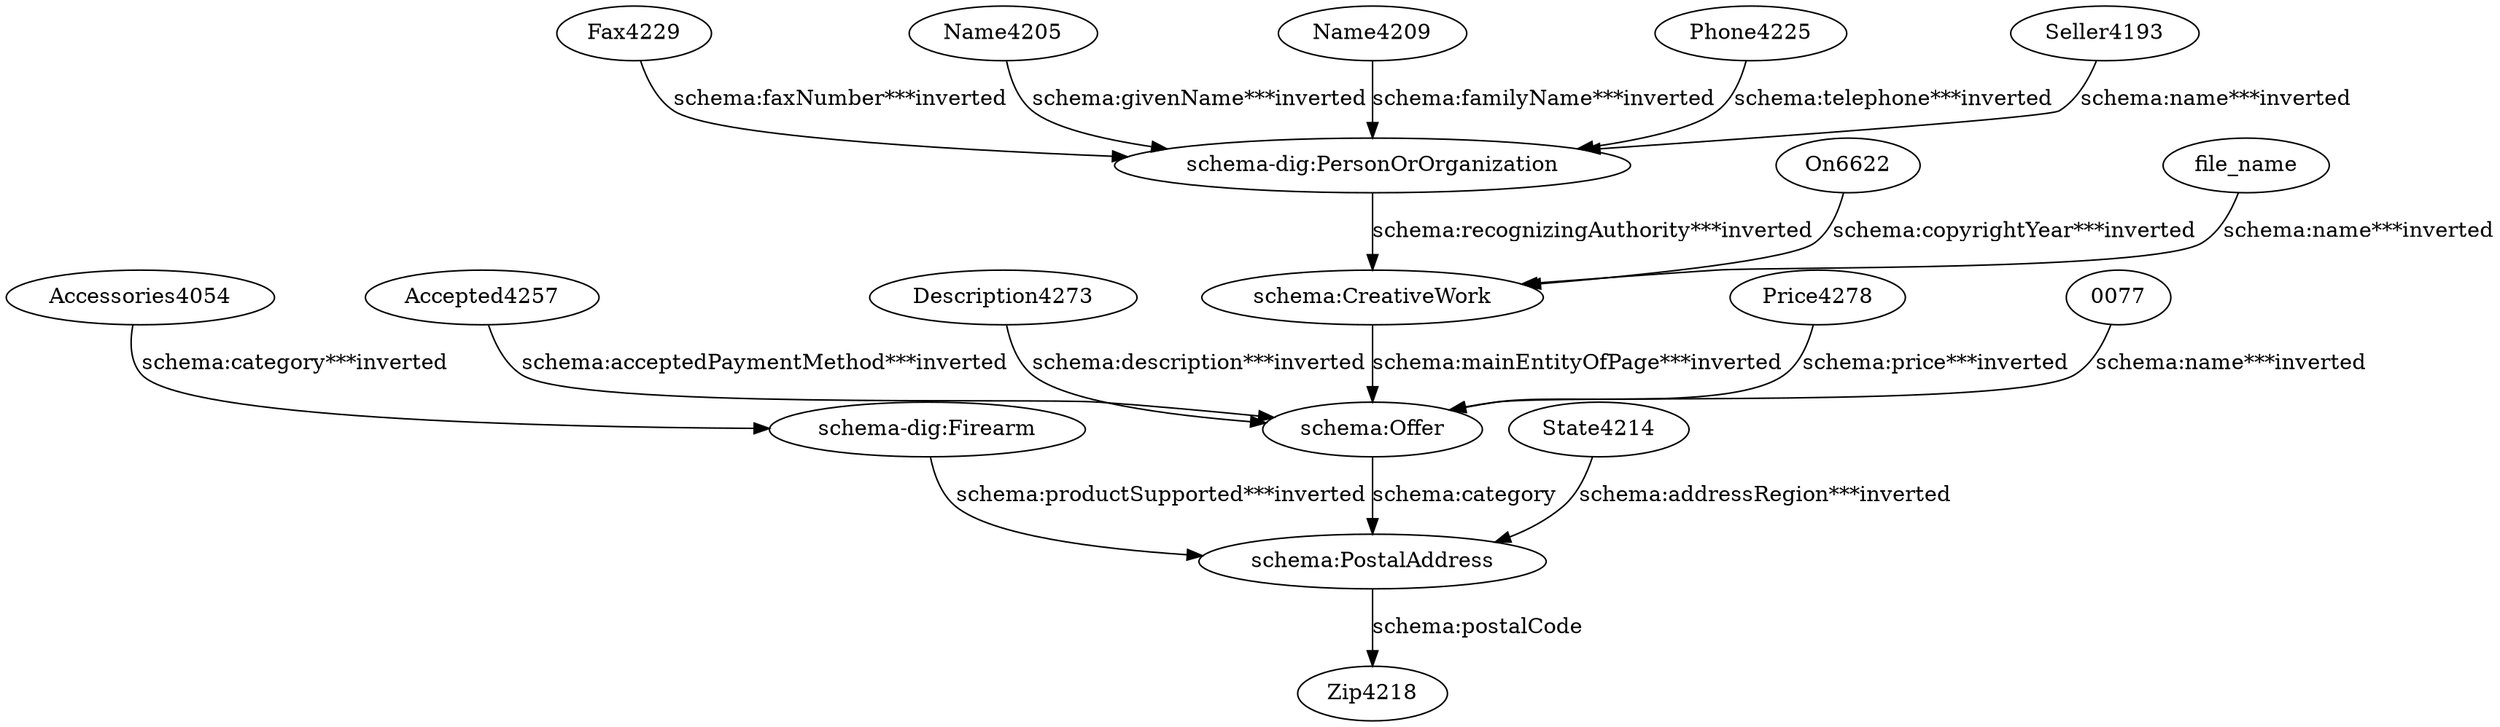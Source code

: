 digraph {
  "0077" [type=attribute_name,label="0077"]
  "schema:Offer1" [type=class_uri,label="schema:Offer"]
  Accepted4257 [type=attribute_name,label=Accepted4257]
  Accessories4054 [type=attribute_name,label=Accessories4054]
  "schema-dig:Firearm1" [type=class_uri,label="schema-dig:Firearm"]
  Description4273 [type=attribute_name,label=Description4273]
  Fax4229 [type=attribute_name,label=Fax4229]
  "schema-dig:PersonOrOrganization1" [type=class_uri,label="schema-dig:PersonOrOrganization"]
  Name4205 [type=attribute_name,label=Name4205]
  Name4209 [type=attribute_name,label=Name4209]
  On6622 [type=attribute_name,label=On6622]
  "schema:CreativeWork1" [type=class_uri,label="schema:CreativeWork"]
  Phone4225 [type=attribute_name,label=Phone4225]
  Price4278 [type=attribute_name,label=Price4278]
  Seller4193 [type=attribute_name,label=Seller4193]
  State4214 [type=attribute_name,label=State4214]
  "schema:PostalAddress1" [type=class_uri,label="schema:PostalAddress"]
  file_name [type=attribute_name,label=file_name]
  Zip4218 [type=attribute_name,label=Zip4218]
  "0077" -> "schema:Offer1" [type=st_property_uri,label="schema:name***inverted",weight=1]
  Accepted4257 -> "schema:Offer1" [type=st_property_uri,label="schema:acceptedPaymentMethod***inverted",weight=1]
  Accessories4054 -> "schema-dig:Firearm1" [type=st_property_uri,label="schema:category***inverted",weight=1]
  Description4273 -> "schema:Offer1" [type=st_property_uri,label="schema:description***inverted",weight=1]
  Fax4229 -> "schema-dig:PersonOrOrganization1" [type=st_property_uri,label="schema:faxNumber***inverted",weight=1]
  Name4205 -> "schema-dig:PersonOrOrganization1" [type=st_property_uri,label="schema:givenName***inverted",weight=1]
  Name4209 -> "schema-dig:PersonOrOrganization1" [type=st_property_uri,label="schema:familyName***inverted",weight=1]
  On6622 -> "schema:CreativeWork1" [type=st_property_uri,label="schema:copyrightYear***inverted",weight=1]
  Phone4225 -> "schema-dig:PersonOrOrganization1" [type=st_property_uri,label="schema:telephone***inverted",weight=1]
  Price4278 -> "schema:Offer1" [type=st_property_uri,label="schema:price***inverted",weight=1]
  Seller4193 -> "schema-dig:PersonOrOrganization1" [type=st_property_uri,label="schema:name***inverted",weight=1]
  State4214 -> "schema:PostalAddress1" [type=st_property_uri,label="schema:addressRegion***inverted",weight=1]
  file_name -> "schema:CreativeWork1" [type=st_property_uri,label="schema:name***inverted",weight=1]
  "schema-dig:Firearm1" -> "schema:PostalAddress1" [type=inherited,label="schema:productSupported***inverted",weight=4]
  "schema-dig:PersonOrOrganization1" -> "schema:CreativeWork1" [type=inherited,label="schema:recognizingAuthority***inverted",weight=4]
  "schema:CreativeWork1" -> "schema:Offer1" [type=inherited,label="schema:mainEntityOfPage***inverted",weight=4]
  "schema:Offer1" -> "schema:PostalAddress1" [label="schema:category",type=inherited,weight=4]
  "schema:PostalAddress1" -> Zip4218 [label="schema:postalCode",type=st_property_uri]
}
